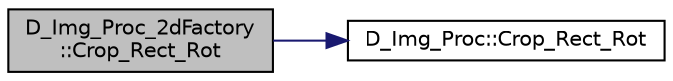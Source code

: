 digraph "D_Img_Proc_2dFactory::Crop_Rect_Rot"
{
 // LATEX_PDF_SIZE
  edge [fontname="Helvetica",fontsize="10",labelfontname="Helvetica",labelfontsize="10"];
  node [fontname="Helvetica",fontsize="10",shape=record];
  rankdir="LR";
  Node1 [label="D_Img_Proc_2dFactory\l::Crop_Rect_Rot",height=0.2,width=0.4,color="black", fillcolor="grey75", style="filled", fontcolor="black",tooltip=" "];
  Node1 -> Node2 [color="midnightblue",fontsize="10",style="solid",fontname="Helvetica"];
  Node2 [label="D_Img_Proc::Crop_Rect_Rot",height=0.2,width=0.4,color="black", fillcolor="white", style="filled",URL="$class_d___img___proc.html#aa9fe1d1db85c05801fda4f216658334e",tooltip=" "];
}
